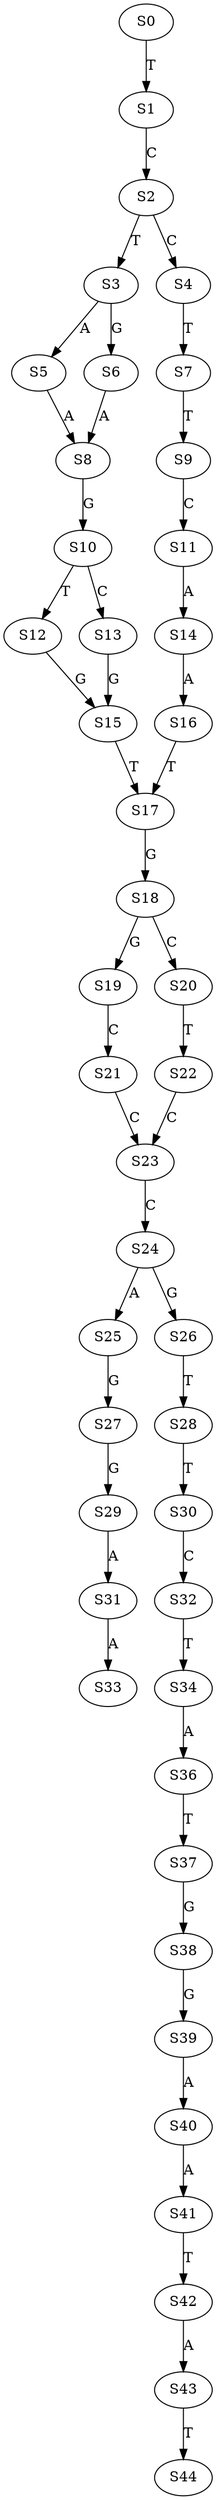 strict digraph  {
	S0 -> S1 [ label = T ];
	S1 -> S2 [ label = C ];
	S2 -> S3 [ label = T ];
	S2 -> S4 [ label = C ];
	S3 -> S5 [ label = A ];
	S3 -> S6 [ label = G ];
	S4 -> S7 [ label = T ];
	S5 -> S8 [ label = A ];
	S6 -> S8 [ label = A ];
	S7 -> S9 [ label = T ];
	S8 -> S10 [ label = G ];
	S9 -> S11 [ label = C ];
	S10 -> S12 [ label = T ];
	S10 -> S13 [ label = C ];
	S11 -> S14 [ label = A ];
	S12 -> S15 [ label = G ];
	S13 -> S15 [ label = G ];
	S14 -> S16 [ label = A ];
	S15 -> S17 [ label = T ];
	S16 -> S17 [ label = T ];
	S17 -> S18 [ label = G ];
	S18 -> S19 [ label = G ];
	S18 -> S20 [ label = C ];
	S19 -> S21 [ label = C ];
	S20 -> S22 [ label = T ];
	S21 -> S23 [ label = C ];
	S22 -> S23 [ label = C ];
	S23 -> S24 [ label = C ];
	S24 -> S25 [ label = A ];
	S24 -> S26 [ label = G ];
	S25 -> S27 [ label = G ];
	S26 -> S28 [ label = T ];
	S27 -> S29 [ label = G ];
	S28 -> S30 [ label = T ];
	S29 -> S31 [ label = A ];
	S30 -> S32 [ label = C ];
	S31 -> S33 [ label = A ];
	S32 -> S34 [ label = T ];
	S34 -> S36 [ label = A ];
	S36 -> S37 [ label = T ];
	S37 -> S38 [ label = G ];
	S38 -> S39 [ label = G ];
	S39 -> S40 [ label = A ];
	S40 -> S41 [ label = A ];
	S41 -> S42 [ label = T ];
	S42 -> S43 [ label = A ];
	S43 -> S44 [ label = T ];
}
